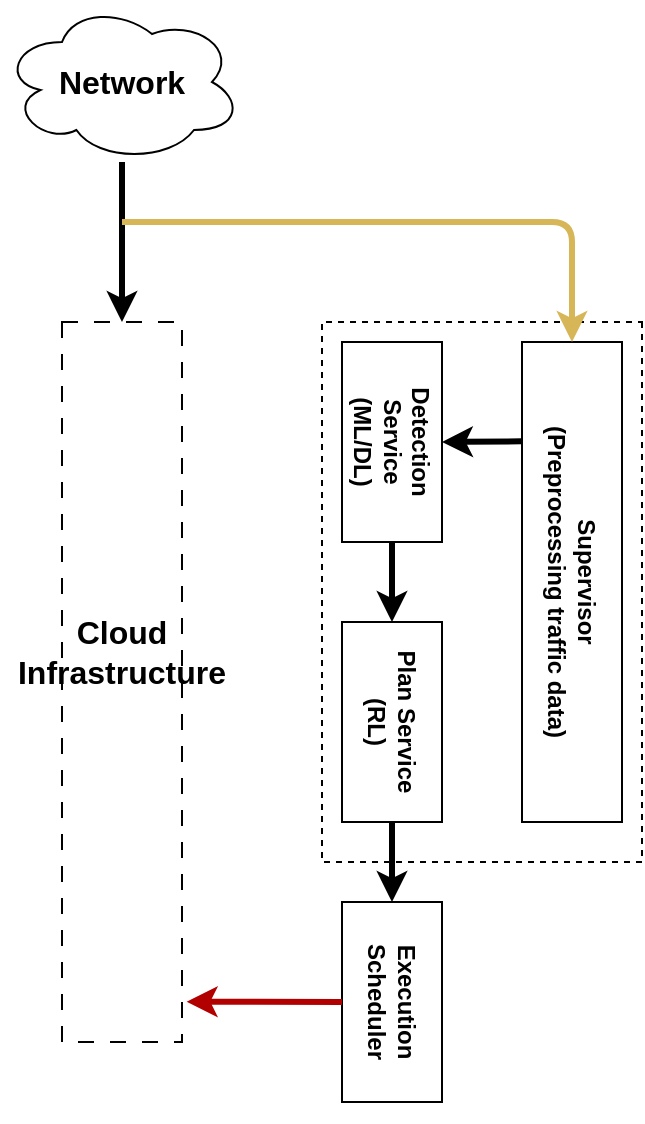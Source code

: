 <mxfile>
    <diagram id="wrJ0iPX1qmxm140D1reF" name="IDS (ML/DL)">
        <mxGraphModel dx="1460" dy="787" grid="1" gridSize="10" guides="1" tooltips="1" connect="1" arrows="1" fold="1" page="1" pageScale="1" pageWidth="850" pageHeight="1100" math="0" shadow="0">
            <root>
                <mxCell id="0"/>
                <mxCell id="1" parent="0"/>
                <mxCell id="gzNPXB6BOLYHcV_Kieoe-34" value="" style="rounded=0;whiteSpace=wrap;html=1;fillColor=none;dashed=1;dashPattern=8 8;" vertex="1" parent="1">
                    <mxGeometry x="310" y="200" width="60" height="360" as="geometry"/>
                </mxCell>
                <mxCell id="gzNPXB6BOLYHcV_Kieoe-31" style="edgeStyle=none;html=1;strokeWidth=3;" edge="1" parent="1" source="7">
                    <mxGeometry relative="1" as="geometry">
                        <mxPoint x="340" y="200" as="targetPoint"/>
                    </mxGeometry>
                </mxCell>
                <mxCell id="7" value="Network" style="ellipse;shape=cloud;whiteSpace=wrap;html=1;fontSize=16;fontStyle=1" parent="1" vertex="1">
                    <mxGeometry x="280" y="40" width="120" height="80" as="geometry"/>
                </mxCell>
                <mxCell id="gzNPXB6BOLYHcV_Kieoe-33" value="&lt;span style=&quot;color: rgb(0, 0, 0); font-size: 16px; font-weight: 700;&quot;&gt;Cloud Infrastructure&lt;/span&gt;" style="text;html=1;align=center;verticalAlign=middle;whiteSpace=wrap;rounded=0;" vertex="1" parent="1">
                    <mxGeometry x="310" y="340" width="60" height="50" as="geometry"/>
                </mxCell>
                <mxCell id="gzNPXB6BOLYHcV_Kieoe-44" value="" style="group;rotation=90;" vertex="1" connectable="0" parent="1">
                    <mxGeometry x="320" y="320" width="400" height="160" as="geometry"/>
                </mxCell>
                <mxCell id="gzNPXB6BOLYHcV_Kieoe-43" value="" style="rounded=0;whiteSpace=wrap;html=1;fillColor=none;dashed=1;rotation=90;" vertex="1" parent="gzNPXB6BOLYHcV_Kieoe-44">
                    <mxGeometry x="65" y="-65" width="270" height="160" as="geometry"/>
                </mxCell>
                <mxCell id="gzNPXB6BOLYHcV_Kieoe-36" value="Supervisor&lt;br&gt;(Preprocessing traffic data)" style="rounded=0;whiteSpace=wrap;html=1;fontStyle=1;rotation=90;" vertex="1" parent="gzNPXB6BOLYHcV_Kieoe-44">
                    <mxGeometry x="125" y="-15" width="240" height="50" as="geometry"/>
                </mxCell>
                <mxCell id="gzNPXB6BOLYHcV_Kieoe-39" style="edgeStyle=none;html=1;entryX=0;entryY=0.5;entryDx=0;entryDy=0;strokeWidth=3;" edge="1" parent="gzNPXB6BOLYHcV_Kieoe-44" source="gzNPXB6BOLYHcV_Kieoe-37">
                    <mxGeometry relative="1" as="geometry">
                        <mxPoint x="155" y="30" as="targetPoint"/>
                    </mxGeometry>
                </mxCell>
                <mxCell id="gzNPXB6BOLYHcV_Kieoe-37" value="Detection Service &lt;br&gt;(ML/DL)" style="rounded=0;whiteSpace=wrap;html=1;fontStyle=1;rotation=90;" vertex="1" parent="gzNPXB6BOLYHcV_Kieoe-44">
                    <mxGeometry x="105" y="-85" width="100" height="50" as="geometry"/>
                </mxCell>
                <mxCell id="gzNPXB6BOLYHcV_Kieoe-38" value="" style="endArrow=classic;html=1;entryX=0.5;entryY=0;entryDx=0;entryDy=0;exitX=0.207;exitY=1.005;exitDx=0;exitDy=0;exitPerimeter=0;strokeWidth=3;" edge="1" parent="gzNPXB6BOLYHcV_Kieoe-44" source="gzNPXB6BOLYHcV_Kieoe-36" target="gzNPXB6BOLYHcV_Kieoe-37">
                    <mxGeometry width="50" height="50" relative="1" as="geometry">
                        <mxPoint x="218" y="-58" as="sourcePoint"/>
                        <mxPoint x="180" y="120" as="targetPoint"/>
                    </mxGeometry>
                </mxCell>
                <mxCell id="gzNPXB6BOLYHcV_Kieoe-40" value="Execution Scheduler" style="rounded=0;whiteSpace=wrap;html=1;fontStyle=1;rotation=90;" vertex="1" parent="gzNPXB6BOLYHcV_Kieoe-44">
                    <mxGeometry x="105" y="195" width="100" height="50" as="geometry"/>
                </mxCell>
                <mxCell id="gzNPXB6BOLYHcV_Kieoe-42" style="edgeStyle=none;html=1;entryX=0;entryY=0.5;entryDx=0;entryDy=0;strokeWidth=3;" edge="1" parent="gzNPXB6BOLYHcV_Kieoe-44" source="gzNPXB6BOLYHcV_Kieoe-41" target="gzNPXB6BOLYHcV_Kieoe-40">
                    <mxGeometry relative="1" as="geometry"/>
                </mxCell>
                <mxCell id="gzNPXB6BOLYHcV_Kieoe-41" value="Plan Service&lt;br&gt;(RL)" style="rounded=0;whiteSpace=wrap;html=1;fontStyle=1;rotation=90;" vertex="1" parent="gzNPXB6BOLYHcV_Kieoe-44">
                    <mxGeometry x="105" y="55" width="100" height="50" as="geometry"/>
                </mxCell>
                <mxCell id="gzNPXB6BOLYHcV_Kieoe-45" value="" style="endArrow=classic;html=1;entryX=0;entryY=0.5;entryDx=0;entryDy=0;strokeWidth=3;fillColor=#fff2cc;strokeColor=#d6b656;gradientColor=#ffd966;" edge="1" parent="1" target="gzNPXB6BOLYHcV_Kieoe-36">
                    <mxGeometry width="50" height="50" relative="1" as="geometry">
                        <mxPoint x="340" y="150" as="sourcePoint"/>
                        <mxPoint x="570" y="150" as="targetPoint"/>
                        <Array as="points">
                            <mxPoint x="565" y="150"/>
                        </Array>
                    </mxGeometry>
                </mxCell>
                <mxCell id="gzNPXB6BOLYHcV_Kieoe-46" style="edgeStyle=none;html=1;entryX=1.039;entryY=0.944;entryDx=0;entryDy=0;strokeWidth=3;fillColor=#e51400;strokeColor=#B20000;entryPerimeter=0;" edge="1" parent="1" source="gzNPXB6BOLYHcV_Kieoe-40" target="gzNPXB6BOLYHcV_Kieoe-34">
                    <mxGeometry relative="1" as="geometry"/>
                </mxCell>
            </root>
        </mxGraphModel>
    </diagram>
    <diagram name="IDS" id="RGWZN90WRd2-cQNtXJiE">
        <mxGraphModel dx="1460" dy="787" grid="1" gridSize="10" guides="1" tooltips="1" connect="1" arrows="1" fold="1" page="1" pageScale="1" pageWidth="850" pageHeight="1100" math="0" shadow="0">
            <root>
                <mxCell id="r2DBO491cHijH0JlQTzz-0"/>
                <mxCell id="r2DBO491cHijH0JlQTzz-1" parent="r2DBO491cHijH0JlQTzz-0"/>
                <mxCell id="r2DBO491cHijH0JlQTzz-2" value="Network" style="ellipse;shape=cloud;whiteSpace=wrap;html=1;fontSize=16;fontStyle=1" vertex="1" parent="r2DBO491cHijH0JlQTzz-1">
                    <mxGeometry x="220" y="240" width="120" height="80" as="geometry"/>
                </mxCell>
                <mxCell id="r2DBO491cHijH0JlQTzz-3" value="" style="endArrow=classic;html=1;rounded=0;fontSize=12;startSize=8;endSize=8;curved=1;exitX=0.875;exitY=0.5;exitDx=0;exitDy=0;exitPerimeter=0;strokeWidth=3;fillColor=#e3c800;strokeColor=#B09500;" edge="1" parent="r2DBO491cHijH0JlQTzz-1" source="r2DBO491cHijH0JlQTzz-2" target="r2DBO491cHijH0JlQTzz-12">
                    <mxGeometry width="50" height="50" relative="1" as="geometry">
                        <mxPoint x="280" y="360" as="sourcePoint"/>
                        <mxPoint x="480" y="281.34" as="targetPoint"/>
                    </mxGeometry>
                </mxCell>
                <mxCell id="r2DBO491cHijH0JlQTzz-4" style="edgeStyle=none;curved=1;rounded=0;orthogonalLoop=1;jettySize=auto;html=1;fontSize=12;startSize=8;endSize=8;strokeWidth=3;fillColor=#e51400;strokeColor=#B20000;" edge="1" parent="r2DBO491cHijH0JlQTzz-1" source="r2DBO491cHijH0JlQTzz-5">
                    <mxGeometry relative="1" as="geometry">
                        <mxPoint x="425" y="280" as="targetPoint"/>
                    </mxGeometry>
                </mxCell>
                <mxCell id="r2DBO491cHijH0JlQTzz-5" value="NIDS" style="rounded=0;whiteSpace=wrap;html=1;fontStyle=1;fontSize=16;" vertex="1" parent="r2DBO491cHijH0JlQTzz-1">
                    <mxGeometry x="385" y="172.16" width="80" height="36.34" as="geometry"/>
                </mxCell>
                <mxCell id="r2DBO491cHijH0JlQTzz-8" value="VPC" style="points=[[0,0],[0.25,0],[0.5,0],[0.75,0],[1,0],[1,0.25],[1,0.5],[1,0.75],[1,1],[0.75,1],[0.5,1],[0.25,1],[0,1],[0,0.75],[0,0.5],[0,0.25]];outlineConnect=0;gradientColor=none;html=1;whiteSpace=wrap;fontSize=12;fontStyle=0;container=1;pointerEvents=0;collapsible=0;recursiveResize=0;shape=mxgraph.aws4.group;grIcon=mxgraph.aws4.group_vpc2;strokeColor=#8C4FFF;fillColor=none;verticalAlign=top;align=left;spacingLeft=30;fontColor=#AAB7B8;dashed=0;" vertex="1" parent="r2DBO491cHijH0JlQTzz-1">
                    <mxGeometry x="520" y="200" width="200" height="160" as="geometry"/>
                </mxCell>
                <mxCell id="r2DBO491cHijH0JlQTzz-9" value="" style="sketch=0;points=[[0,0,0],[0.25,0,0],[0.5,0,0],[0.75,0,0],[1,0,0],[0,1,0],[0.25,1,0],[0.5,1,0],[0.75,1,0],[1,1,0],[0,0.25,0],[0,0.5,0],[0,0.75,0],[1,0.25,0],[1,0.5,0],[1,0.75,0]];outlineConnect=0;fontColor=#232F3E;fillColor=#C925D1;strokeColor=#ffffff;dashed=0;verticalLabelPosition=bottom;verticalAlign=top;align=center;html=1;fontSize=12;fontStyle=0;aspect=fixed;shape=mxgraph.aws4.resourceIcon;resIcon=mxgraph.aws4.database;" vertex="1" parent="r2DBO491cHijH0JlQTzz-8">
                    <mxGeometry x="140" y="30" width="48" height="48" as="geometry"/>
                </mxCell>
                <mxCell id="r2DBO491cHijH0JlQTzz-10" value="" style="sketch=0;points=[[0,0,0],[0.25,0,0],[0.5,0,0],[0.75,0,0],[1,0,0],[0,1,0],[0.25,1,0],[0.5,1,0],[0.75,1,0],[1,1,0],[0,0.25,0],[0,0.5,0],[0,0.75,0],[1,0.25,0],[1,0.5,0],[1,0.75,0]];outlineConnect=0;fontColor=#232F3E;fillColor=#7AA116;strokeColor=#ffffff;dashed=0;verticalLabelPosition=bottom;verticalAlign=top;align=center;html=1;fontSize=12;fontStyle=0;aspect=fixed;shape=mxgraph.aws4.resourceIcon;resIcon=mxgraph.aws4.s3;" vertex="1" parent="r2DBO491cHijH0JlQTzz-8">
                    <mxGeometry x="140" y="100" width="49" height="49" as="geometry"/>
                </mxCell>
                <mxCell id="r2DBO491cHijH0JlQTzz-11" value="" style="sketch=0;points=[[0,0,0],[0.25,0,0],[0.5,0,0],[0.75,0,0],[1,0,0],[0,1,0],[0.25,1,0],[0.5,1,0],[0.75,1,0],[1,1,0],[0,0.25,0],[0,0.5,0],[0,0.75,0],[1,0.25,0],[1,0.5,0],[1,0.75,0]];outlineConnect=0;fontColor=#232F3E;fillColor=#ED7100;strokeColor=#ffffff;dashed=0;verticalLabelPosition=bottom;verticalAlign=top;align=center;html=1;fontSize=12;fontStyle=0;aspect=fixed;shape=mxgraph.aws4.resourceIcon;resIcon=mxgraph.aws4.ec2;" vertex="1" parent="r2DBO491cHijH0JlQTzz-8">
                    <mxGeometry x="70" y="30" width="48" height="48" as="geometry"/>
                </mxCell>
                <mxCell id="r2DBO491cHijH0JlQTzz-12" value="" style="outlineConnect=0;dashed=0;verticalLabelPosition=bottom;verticalAlign=top;align=center;html=1;shape=mxgraph.aws3.api_gateway;fillColor=#D9A741;gradientColor=none;" vertex="1" parent="r2DBO491cHijH0JlQTzz-8">
                    <mxGeometry y="55" width="46.5" height="50" as="geometry"/>
                </mxCell>
                <mxCell id="r2DBO491cHijH0JlQTzz-13" value="" style="sketch=0;points=[[0,0,0],[0.25,0,0],[0.5,0,0],[0.75,0,0],[1,0,0],[0,1,0],[0.25,1,0],[0.5,1,0],[0.75,1,0],[1,1,0],[0,0.25,0],[0,0.5,0],[0,0.75,0],[1,0.25,0],[1,0.5,0],[1,0.75,0]];outlineConnect=0;fontColor=#232F3E;fillColor=#ED7100;strokeColor=#ffffff;dashed=0;verticalLabelPosition=bottom;verticalAlign=top;align=center;html=1;fontSize=12;fontStyle=0;aspect=fixed;shape=mxgraph.aws4.resourceIcon;resIcon=mxgraph.aws4.lambda;" vertex="1" parent="r2DBO491cHijH0JlQTzz-8">
                    <mxGeometry x="70" y="100" width="48" height="48" as="geometry"/>
                </mxCell>
                <mxCell id="ujP8Z7nVx2iaXGMTVT3y-0" value="HIDS" style="rounded=0;whiteSpace=wrap;html=1;fontStyle=1;fontSize=16;" vertex="1" parent="r2DBO491cHijH0JlQTzz-1">
                    <mxGeometry x="574" y="135.82" width="80" height="36.34" as="geometry"/>
                </mxCell>
                <mxCell id="ujP8Z7nVx2iaXGMTVT3y-1" style="edgeStyle=none;html=1;entryX=0.5;entryY=0;entryDx=0;entryDy=0;entryPerimeter=0;strokeWidth=3;" edge="1" parent="r2DBO491cHijH0JlQTzz-1" source="ujP8Z7nVx2iaXGMTVT3y-0" target="r2DBO491cHijH0JlQTzz-11">
                    <mxGeometry relative="1" as="geometry"/>
                </mxCell>
            </root>
        </mxGraphModel>
    </diagram>
    <diagram id="A3fZ5aS6mSkf_JGMIbPz" name="DDoS attack demo">
        <mxGraphModel dx="1460" dy="787" grid="1" gridSize="10" guides="1" tooltips="1" connect="1" arrows="1" fold="1" page="1" pageScale="1" pageWidth="850" pageHeight="1100" math="0" shadow="0">
            <root>
                <mxCell id="0"/>
                <mxCell id="1" parent="0"/>
                <mxCell id="h2tU3PNOMT-ejTLosm9A-1" style="edgeStyle=none;curved=1;rounded=0;orthogonalLoop=1;jettySize=auto;html=1;entryX=0;entryY=0.5;entryDx=0;entryDy=0;fontSize=12;startSize=8;endSize=8;strokeWidth=3;" parent="1" source="h2tU3PNOMT-ejTLosm9A-2" target="h2tU3PNOMT-ejTLosm9A-4" edge="1">
                    <mxGeometry relative="1" as="geometry"/>
                </mxCell>
                <mxCell id="h2tU3PNOMT-ejTLosm9A-2" value="Giám sát lưu lượng mạng" style="rounded=0;whiteSpace=wrap;html=1;fontSize=16;fontStyle=1" parent="1" vertex="1">
                    <mxGeometry x="160" y="130" width="120" height="60" as="geometry"/>
                </mxCell>
                <mxCell id="h2tU3PNOMT-ejTLosm9A-3" style="edgeStyle=none;curved=1;rounded=0;orthogonalLoop=1;jettySize=auto;html=1;entryX=0.5;entryY=0;entryDx=0;entryDy=0;fontSize=12;startSize=8;endSize=8;strokeWidth=3;" parent="1" source="h2tU3PNOMT-ejTLosm9A-4" target="h2tU3PNOMT-ejTLosm9A-7" edge="1">
                    <mxGeometry relative="1" as="geometry"/>
                </mxCell>
                <mxCell id="h2tU3PNOMT-ejTLosm9A-4" value="Phân tích hành vi bất thường" style="rounded=0;whiteSpace=wrap;html=1;fontSize=16;fontStyle=1" parent="1" vertex="1">
                    <mxGeometry x="360" y="130" width="120" height="60" as="geometry"/>
                </mxCell>
                <mxCell id="h2tU3PNOMT-ejTLosm9A-5" style="edgeStyle=none;curved=1;rounded=0;orthogonalLoop=1;jettySize=auto;html=1;entryX=0.5;entryY=0;entryDx=0;entryDy=0;fontSize=12;startSize=8;endSize=8;strokeWidth=3;" parent="1" source="h2tU3PNOMT-ejTLosm9A-7" target="h2tU3PNOMT-ejTLosm9A-8" edge="1">
                    <mxGeometry relative="1" as="geometry"/>
                </mxCell>
                <mxCell id="h2tU3PNOMT-ejTLosm9A-6" style="edgeStyle=none;curved=1;rounded=0;orthogonalLoop=1;jettySize=auto;html=1;entryX=0.5;entryY=0;entryDx=0;entryDy=0;fontSize=12;startSize=8;endSize=8;strokeWidth=3;" parent="1" source="h2tU3PNOMT-ejTLosm9A-7" target="h2tU3PNOMT-ejTLosm9A-9" edge="1">
                    <mxGeometry relative="1" as="geometry"/>
                </mxCell>
                <mxCell id="h2tU3PNOMT-ejTLosm9A-7" value="Phát hiện, phân loại tấn công DDoS bằng ML/DL" style="rounded=0;whiteSpace=wrap;html=1;fontSize=16;fontStyle=1" parent="1" vertex="1">
                    <mxGeometry x="330" y="250" width="180" height="60" as="geometry"/>
                </mxCell>
                <mxCell id="h2tU3PNOMT-ejTLosm9A-8" value="Tự động chặn IP tấn công" style="rounded=0;whiteSpace=wrap;html=1;fontSize=16;fontStyle=1" parent="1" vertex="1">
                    <mxGeometry x="240" y="370" width="120" height="60" as="geometry"/>
                </mxCell>
                <mxCell id="h2tU3PNOMT-ejTLosm9A-9" value="Cân bằng tải &amp;amp; mở rộng tài nguyên" style="rounded=0;whiteSpace=wrap;html=1;fontSize=16;fontStyle=1" parent="1" vertex="1">
                    <mxGeometry x="480" y="370" width="120" height="60" as="geometry"/>
                </mxCell>
            </root>
        </mxGraphModel>
    </diagram>
</mxfile>